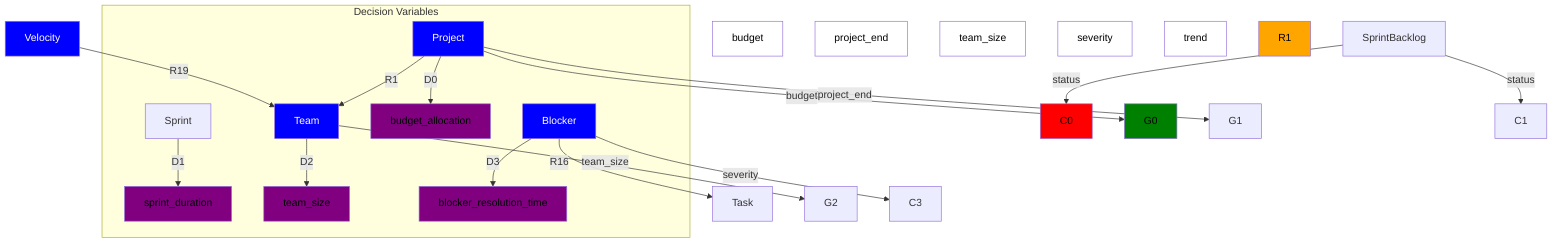 graph TD
    style Project fill:blue,color:white
    style Team fill:blue,color:white
    style Blocker fill:blue,color:white
    style Velocity fill:blue,color:white
    
    style budget fill:white,color:black
    style project_end fill:white,color:black
    style team_size fill:white,color:black
    style severity fill:white,color:black
    style trend fill:white,color:black

    style R1 fill:orange,color:black
    style C0 fill:red,color:black
    style G0 fill:green,color:black
    
    Project -->|R1| Team
    Blocker -->|R16| Task
    Velocity -->|R19| Team

    Project -- budget --> G0
    Project -- project_end --> G1
    Team -- team_size --> G2
    Blocker -- severity --> C3
    SprintBacklog -- status --> C0
    SprintBacklog -- status --> C1
    
    subgraph Decision Variables
        D0[budget_allocation]
        D1[sprint_duration]
        D2[team_size]
        D3[blocker_resolution_time]

        style D0 fill:purple,color:black
        style D1 fill:purple,color:black
        style D2 fill:purple,color:black
        style D3 fill:purple,color:black

        Project -->|D0| D0
        Sprint -->|D1| D1
        Team -->|D2| D2
        Blocker -->|D3| D3
    end
